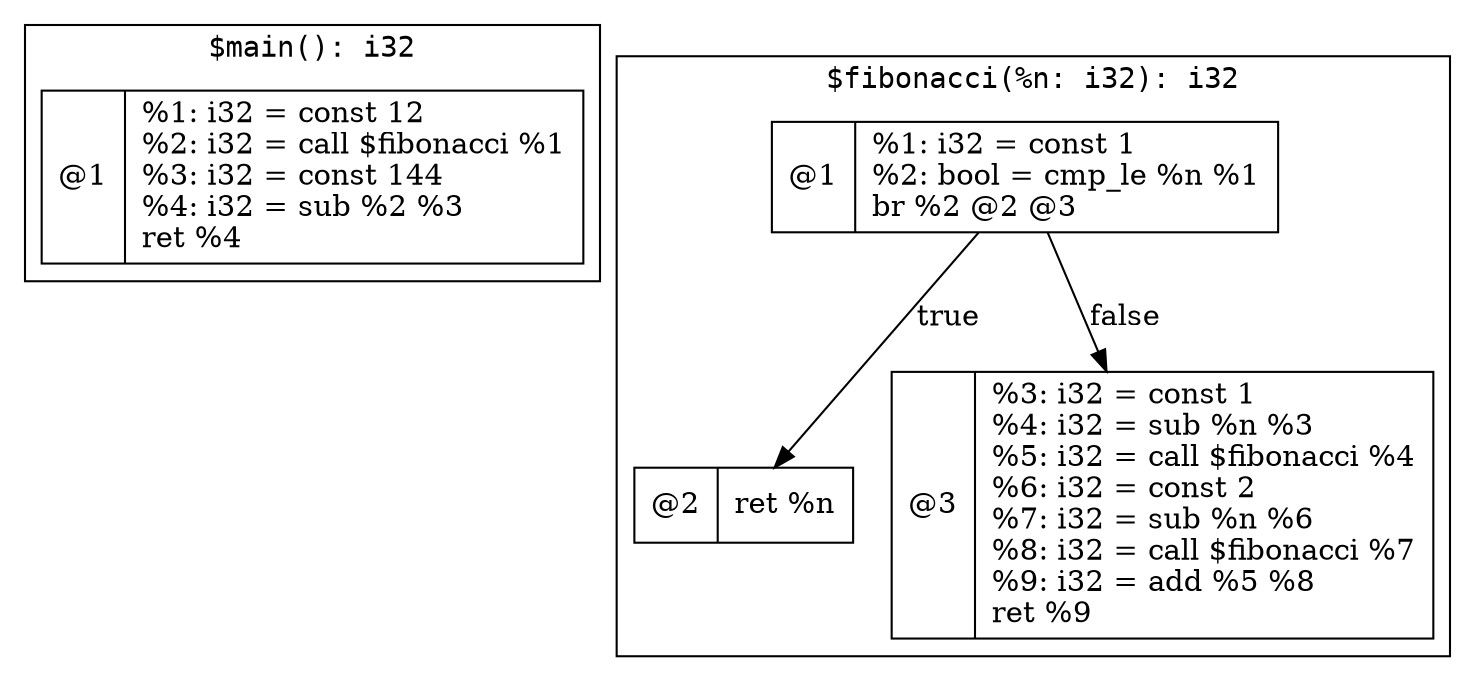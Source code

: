 digraph {
   fontname=monospace
   node [shape=record]

   subgraph cluster_0 {
      label="$main(): i32"

      "$main@1" [label="@1|%1: i32 = const 12\l%2: i32 = call $fibonacci %1\l%3: i32 = const 144\l%4: i32 = sub %2 %3\lret %4\l"]
   }

   subgraph cluster_1 {
      label="$fibonacci(%n: i32): i32"

      "$fibonacci@1" [label="@1|%1: i32 = const 1\l%2: bool = cmp_le %n %1\lbr %2 @2 @3\l"]
      "$fibonacci@1" -> "$fibonacci@2" [label="true"]
      "$fibonacci@1" -> "$fibonacci@3" [label="false"]

      "$fibonacci@2" [label="@2|ret %n\l"]

      "$fibonacci@3" [label="@3|%3: i32 = const 1\l%4: i32 = sub %n %3\l%5: i32 = call $fibonacci %4\l%6: i32 = const 2\l%7: i32 = sub %n %6\l%8: i32 = call $fibonacci %7\l%9: i32 = add %5 %8\lret %9\l"]
   }
}
